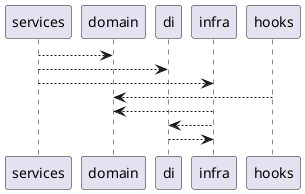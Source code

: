 @startuml
  services --> domain
  services --> di
  services --> infra

  hooks --> domain

  infra --> domain
  infra --> di

  di --> infra
@enduml